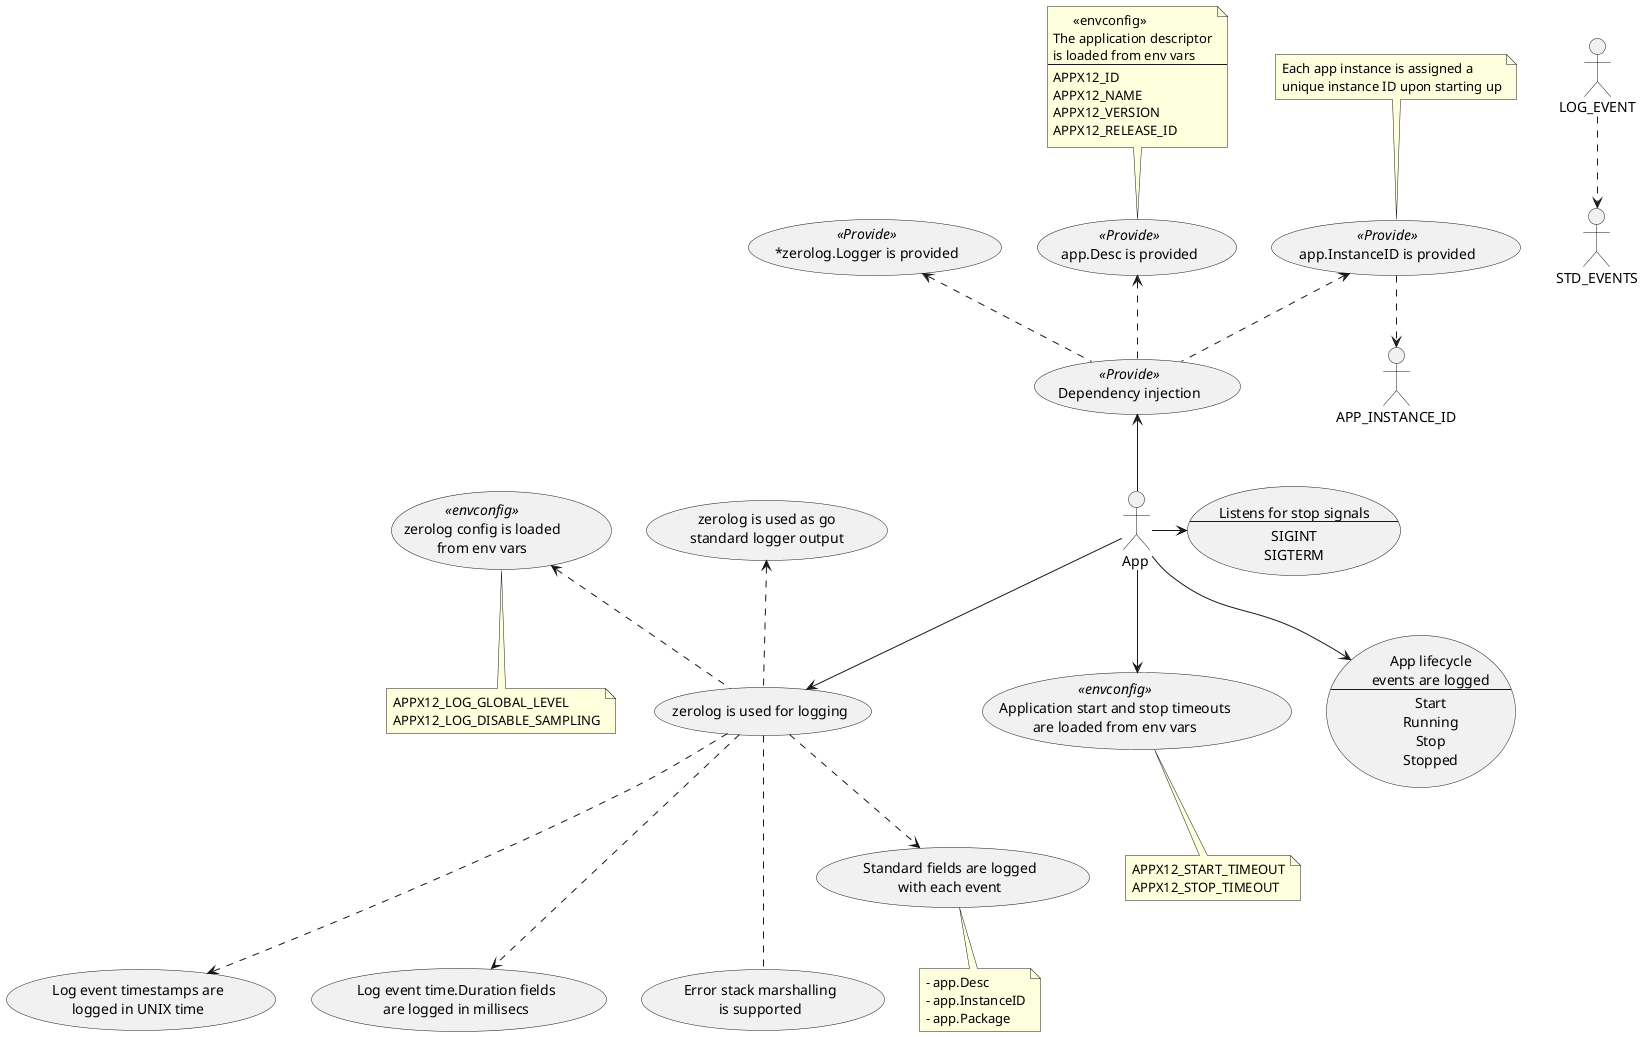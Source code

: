 @startuml
actor :App : as APP

usecase APP_TIMEOUTS << envconfig >> as "Application start and stop timeouts
are loaded from env vars"

note bottom of APP_TIMEOUTS {
APPX12_START_TIMEOUT
APPX12_STOP_TIMEOUT
}

usecase APP_LOGGING as "zerolog is used for logging"
usecase ZEROLOG_CONFIG << envconfig >> as "zerolog config is loaded
from env vars"

note bottom of ZEROLOG_CONFIG {
APPX12_LOG_GLOBAL_LEVEL
APPX12_LOG_DISABLE_SAMPLING
}

usecase LOG_APP_DESC as "Standard fields are logged
with each event"

note bottom of LOG_APP_DESC {
- app.Desc
- app.InstanceID
- app.Package
}

usecase LOG_TIMESTAMP as "Log event timestamps are
logged in UNIX time"

usecase LOG_DURATION as "Log event time.Duration fields
are logged in millisecs"

usecase LOG_ERROR_STACK_MARSHALLER as "Error stack marshalling
is supported"

usecase GO_LOGGING as "zerolog is used as go
standard logger output"

usecase DEPENDENCY_INJECTION << Provide >> as "Dependency injection"
usecase PROVIDE_APP_DESC << Provide >> as "app.Desc is provided"

note top of PROVIDE_APP_DESC {
      <<envconfig>>
The application descriptor
is loaded from env vars
---
APPX12_ID
APPX12_NAME
APPX12_VERSION
APPX12_RELEASE_ID
}

usecase PROVIDE_APP_INSTANCE_ID << Provide >> as "app.InstanceID is provided"

note top of PROVIDE_APP_INSTANCE_ID  {
Each app instance is assigned a
unique instance ID upon starting up
}

usecase PROVIDE_LOGGER << Provide >> as "*zerolog.Logger is provided"

DEPENDENCY_INJECTION .up.> PROVIDE_APP_DESC
DEPENDENCY_INJECTION .up.> PROVIDE_APP_INSTANCE_ID
DEPENDENCY_INJECTION .up.> PROVIDE_LOGGER
APP_INSTANCE_ID <.up. PROVIDE_APP_INSTANCE_ID

usecase LOG_APP_LIFECYCLE_EVENTS as "App lifecycle
events are logged
---
Start
Running
Stop
Stopped"

usecase APP_STOP_SIGNALS as "Listens for stop signals
---
SIGINT
SIGTERM
"

LOG_EVENT ..> STD_EVENTS

APP_LOGGING .up.> GO_LOGGING
APP_LOGGING .up.> ZEROLOG_CONFIG
APP_LOGGING ..> LOG_APP_DESC
APP_LOGGING ...> LOG_TIMESTAMP
APP_LOGGING ...> LOG_DURATION
APP_LOGGING ... LOG_ERROR_STACK_MARSHALLER

APP -up-> DEPENDENCY_INJECTION
APP --> APP_TIMEOUTS
APP --> APP_LOGGING

APP --> LOG_APP_LIFECYCLE_EVENTS
APP -> APP_STOP_SIGNALS

@enduml